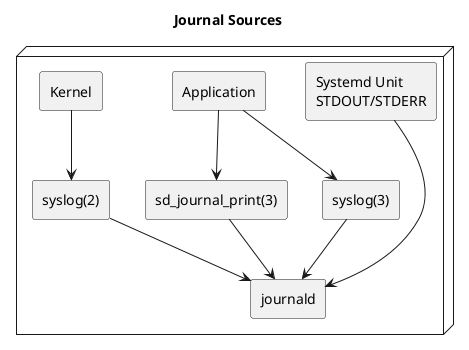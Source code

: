 @startuml
skinparam componentStyle rectangle

title Journal Sources

node {
    [Systemd Unit\nSTDOUT/STDERR] -down--> [journald]
    [Application] -down-> [sd_journal_print(3)]
    [Application] -down-> [syslog(3)]
    [sd_journal_print(3)] -down-> [journald]
    [Kernel] -down-> [syslog(2)]
    [syslog(2)] -down-> [journald]
    [syslog(3)] -down-> [journald]
}

@enduml
